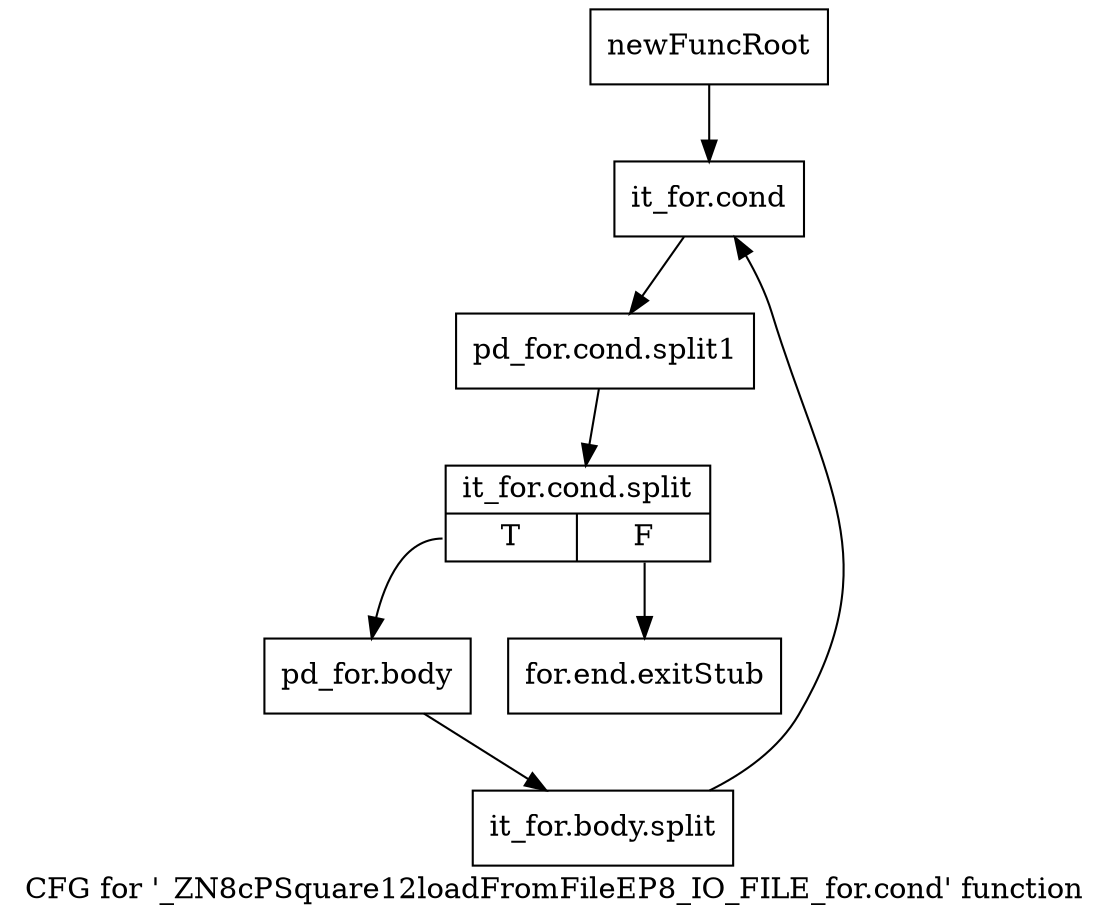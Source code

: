 digraph "CFG for '_ZN8cPSquare12loadFromFileEP8_IO_FILE_for.cond' function" {
	label="CFG for '_ZN8cPSquare12loadFromFileEP8_IO_FILE_for.cond' function";

	Node0x2164c20 [shape=record,label="{newFuncRoot}"];
	Node0x2164c20 -> Node0x2164cc0;
	Node0x2164c70 [shape=record,label="{for.end.exitStub}"];
	Node0x2164cc0 [shape=record,label="{it_for.cond}"];
	Node0x2164cc0 -> Node0x4515e50;
	Node0x4515e50 [shape=record,label="{pd_for.cond.split1}"];
	Node0x4515e50 -> Node0x480fb50;
	Node0x480fb50 [shape=record,label="{it_for.cond.split|{<s0>T|<s1>F}}"];
	Node0x480fb50:s0 -> Node0x2164d10;
	Node0x480fb50:s1 -> Node0x2164c70;
	Node0x2164d10 [shape=record,label="{pd_for.body}"];
	Node0x2164d10 -> Node0x43104a0;
	Node0x43104a0 [shape=record,label="{it_for.body.split}"];
	Node0x43104a0 -> Node0x2164cc0;
}
